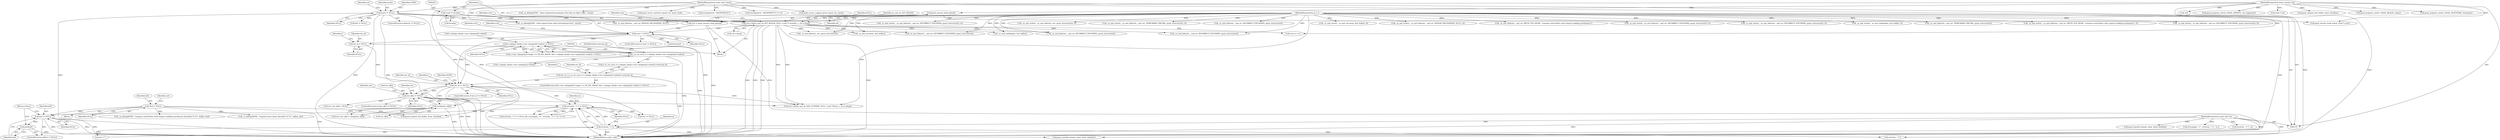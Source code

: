 digraph "0_jabberd2_8416ae54ecefa670534f27a31db71d048b9c7f16_0@pointer" {
"1000500" [label="(Call,buf != NULL)"];
"1000140" [label="(Call,*buf = NULL)"];
"1000442" [label="(Call,strstr(in, \"<\") != NULL)"];
"1000443" [label="(Call,strstr(in, \"<\"))"];
"1000124" [label="(MethodParameterIn,const char *in)"];
"1000356" [label="(Call,ext_id != NULL)"];
"1000292" [label="(Call,ext_id = NULL)"];
"1000237" [label="(Call,sctx != NULL)"];
"1000232" [label="(Call,sctx = gsasl_session_hook_get(sd))"];
"1000234" [label="(Call,gsasl_session_hook_get(sd))"];
"1000122" [label="(MethodParameterIn,Gsasl_session *sd)"];
"1000221" [label="(Call,(ctx->cb)(sx_sasl_cb_GET_REALM, NULL, (void **) &realm, s, ctx->cbarg))"];
"1000164" [label="(Call,mech != NULL)"];
"1000123" [label="(MethodParameterIn,const char *mech)"];
"1000224" [label="(Call,(void **) &realm)"];
"1000120" [label="(MethodParameterIn,sx_t s)"];
"1000336" [label="(Call,ext_id = ((_sx_ssl_conn_t) s->plugin_data[s->env->plugins[i]->index])->external_id)"];
"1000321" [label="(Call,s->plugin_data[s->env->plugins[i]->index] != NULL)"];
"1000339" [label="(Call,(_sx_ssl_conn_t) s->plugin_data[s->env->plugins[i]->index])"];
"1000370" [label="(Call,ext_id[i] != NULL)"];
"1000382" [label="(Call,strdup(ext_id[i]))"];
"1000503" [label="(Call,free(buf))"];
"1000786" [label="(Call,_sx_sasl_failure(s, out, gsasl_strerror(ret)))"];
"1000224" [label="(Call,(void **) &realm)"];
"1000124" [label="(MethodParameterIn,const char *in)"];
"1000241" [label="(Identifier,sctx)"];
"1000660" [label="(Call,_sx_sasl_failure(s, _sasl_err_INCORRECT_ENCODING, gsasl_strerror(ret)))"];
"1000388" [label="(Call,ctx->ext_id[i] = NULL)"];
"1000226" [label="(Call,&realm)"];
"1000491" [label="(Call,_sx_nad_write(s, _sx_sasl_failure(s, _sasl_err_INCORRECT_ENCODING, gsasl_strerror(ret)), 0))"];
"1000443" [label="(Call,strstr(in, \"<\"))"];
"1000420" [label="(Call,(ctx->cb)(sx_sasl_cb_GEN_AUTHZID, NULL, (void **)&out, s, ctx->cbarg))"];
"1000722" [label="(Call,_sx_sasl_failure(s, _sasl_err_INCORRECT_ENCODING, gsasl_strerror(ret)))"];
"1000166" [label="(Identifier,NULL)"];
"1000503" [label="(Call,free(buf))"];
"1000357" [label="(Identifier,ext_id)"];
"1000335" [label="(Identifier,NULL)"];
"1000250" [label="(Call,sctx->s = s)"];
"1000369" [label="(ControlStructure,if (ext_id[i] != NULL))"];
"1000442" [label="(Call,strstr(in, \"<\") != NULL)"];
"1000615" [label="(Call,_sx_sasl_success(s, buf, buflen))"];
"1000548" [label="(Call,!sd)"];
"1000233" [label="(Identifier,sctx)"];
"1000473" [label="(Call,gsasl_base64_from(in, inlen, &buf, &buflen))"];
"1000260" [label="(Call,gsasl_session_hook_set(sd, (void *) sctx))"];
"1000519" [label="(Identifier,ret)"];
"1000371" [label="(Call,ext_id[i])"];
"1000362" [label="(Identifier,i)"];
"1000180" [label="(Call,_sx_debug(ZONE, \"client requested mechanism (%s) that we didn't offer\", mech))"];
"1000297" [label="(Identifier,i)"];
"1000308" [label="(ControlStructure,if(s->env->plugins[i]->magic == SX_SSL_MAGIC && s->plugin_data[s->env->plugins[i]->index] != NULL))"];
"1000355" [label="(ControlStructure,if (ext_id != NULL))"];
"1000322" [label="(Call,s->plugin_data[s->env->plugins[i]->index])"];
"1000222" [label="(Identifier,sx_sasl_cb_GET_REALM)"];
"1000339" [label="(Call,(_sx_ssl_conn_t) s->plugin_data[s->env->plugins[i]->index])"];
"1000165" [label="(Identifier,mech)"];
"1000570" [label="(Call,_sx_debug(ZONE, \"response from client (decoded: %.*s)\", buflen, buf))"];
"1000520" [label="(Call,gsasl_base64_from(in, inlen, &buf, &buflen))"];
"1000194" [label="(Call,gsasl_server_start(ctx->gsasl_ctx, mech, &sd))"];
"1000336" [label="(Call,ext_id = ((_sx_ssl_conn_t) s->plugin_data[s->env->plugins[i]->index])->external_id)"];
"1000564" [label="(Call,buf != NULL)"];
"1000265" [label="(Call,gsasl_property_set(sd, GSASL_SERVICE, ctx->appname))"];
"1000784" [label="(Call,_sx_nad_write(s, _sx_sasl_failure(s, out, gsasl_strerror(ret)), 0))"];
"1000168" [label="(Call,_sx_debug(ZONE, \"auth request from client (mechanism=%s)\", mech))"];
"1000123" [label="(MethodParameterIn,const char *mech)"];
"1000212" [label="(Call,_sx_nad_write(s, _sx_sasl_failure(s, _sasl_err_TEMPORARY_FAILURE, gsasl_strerror(ret)), 0))"];
"1000140" [label="(Call,*buf = NULL)"];
"1000120" [label="(MethodParameterIn,sx_t s)"];
"1000505" [label="(Return,return;)"];
"1000415" [label="(Call,strcmp(mech, \"ANONYMOUS\"))"];
"1000341" [label="(Call,s->plugin_data[s->env->plugins[i]->index])"];
"1000410" [label="(Call,(void *) sd)"];
"1000500" [label="(Call,buf != NULL)"];
"1000229" [label="(Call,ctx->cbarg)"];
"1000792" [label="(MethodReturn,static void)"];
"1000577" [label="(Call,gsasl_step(sd, buf, buflen, &out, &outlen))"];
"1000376" [label="(Call,ctx->ext_id[i] = strdup(ext_id[i]))"];
"1000382" [label="(Call,strdup(ext_id[i]))"];
"1000235" [label="(Identifier,sd)"];
"1000446" [label="(Identifier,NULL)"];
"1000228" [label="(Identifier,s)"];
"1000232" [label="(Call,sctx = gsasl_session_hook_get(sd))"];
"1000448" [label="(Call,strncmp(in, \"=\", strstr(in, \"<\") - in ))"];
"1000444" [label="(Identifier,in)"];
"1000586" [label="(Call,buf != NULL)"];
"1000451" [label="(Call,strstr(in, \"<\") - in)"];
"1000540" [label="(Call,_sx_sasl_failure(s, _sasl_err_INCORRECT_ENCODING, gsasl_strerror(ret)))"];
"1000705" [label="(Call,_sx_sasl_challenge(s, buf, buflen))"];
"1000169" [label="(Identifier,ZONE)"];
"1000379" [label="(Identifier,ctx)"];
"1000493" [label="(Call,_sx_sasl_failure(s, _sasl_err_INCORRECT_ENCODING, gsasl_strerror(ret)))"];
"1000452" [label="(Call,strstr(in, \"<\"))"];
"1000613" [label="(Call,_sx_nad_write(s, _sx_sasl_success(s, buf, buflen), 0))"];
"1000499" [label="(ControlStructure,if(buf != NULL))"];
"1000141" [label="(Identifier,buf)"];
"1000186" [label="(Call,_sx_sasl_failure(s, _sasl_err_INVALID_MECHANISM, NULL))"];
"1000184" [label="(Call,_sx_nad_write(s, _sx_sasl_failure(s, _sasl_err_INVALID_MECHANISM, NULL), 0))"];
"1000309" [label="(Call,s->env->plugins[i]->magic == SX_SSL_MAGIC && s->plugin_data[s->env->plugins[i]->index] != NULL)"];
"1000558" [label="(Call,_sx_sasl_failure(s, _sasl_err_MECH_TOO_WEAK, \"response send before auth request enabling mechanism\"))"];
"1000383" [label="(Call,ext_id[i])"];
"1000337" [label="(Identifier,ext_id)"];
"1000142" [label="(Identifier,NULL)"];
"1000292" [label="(Call,ext_id = NULL)"];
"1000441" [label="(Call,strstr(in, \"<\") != NULL && strncmp(in, \"=\", strstr(in, \"<\") - in ) == 0)"];
"1000240" [label="(Call,free(sctx))"];
"1000234" [label="(Call,gsasl_session_hook_get(sd))"];
"1000126" [label="(Block,)"];
"1000374" [label="(Identifier,NULL)"];
"1000658" [label="(Call,_sx_nad_write(s, _sx_sasl_failure(s, _sasl_err_INCORRECT_ENCODING, gsasl_strerror(ret)), 0))"];
"1000502" [label="(Identifier,NULL)"];
"1000271" [label="(Call,gsasl_property_set(sd, GSASL_REALM, realm))"];
"1000163" [label="(ControlStructure,if(mech != NULL))"];
"1000238" [label="(Identifier,sctx)"];
"1000538" [label="(Call,_sx_nad_write(s, _sx_sasl_failure(s, _sasl_err_INCORRECT_ENCODING, gsasl_strerror(ret)), 0))"];
"1000293" [label="(Identifier,ext_id)"];
"1000223" [label="(Identifier,NULL)"];
"1000445" [label="(Literal,\"<\")"];
"1000122" [label="(MethodParameterIn,Gsasl_session *sd)"];
"1000449" [label="(Identifier,in)"];
"1000391" [label="(Identifier,ctx)"];
"1000414" [label="(Call,strcmp(mech, \"ANONYMOUS\") == 0)"];
"1000294" [label="(Identifier,NULL)"];
"1000288" [label="(Call,gsasl_property_set(sd, GSASL_HOSTNAME, hostname))"];
"1000338" [label="(Call,((_sx_ssl_conn_t) s->plugin_data[s->env->plugins[i]->index])->external_id)"];
"1000239" [label="(Identifier,NULL)"];
"1000321" [label="(Call,s->plugin_data[s->env->plugins[i]->index] != NULL)"];
"1000703" [label="(Call,_sx_nad_write(s, _sx_sasl_challenge(s, buf, buflen), 0))"];
"1000354" [label="(FieldIdentifier,external_id)"];
"1000164" [label="(Call,mech != NULL)"];
"1000174" [label="(Call,gsasl_server_support_p(ctx->gsasl_ctx, mech))"];
"1000508" [label="(Call,gsasl_step(sd, buf, buflen, &out, &outlen))"];
"1000145" [label="(Identifier,out)"];
"1000214" [label="(Call,_sx_sasl_failure(s, _sasl_err_TEMPORARY_FAILURE, gsasl_strerror(ret)))"];
"1000397" [label="(Identifier,ZONE)"];
"1000236" [label="(ControlStructure,if (sctx != NULL))"];
"1000501" [label="(Identifier,buf)"];
"1000370" [label="(Call,ext_id[i] != NULL)"];
"1000356" [label="(Call,ext_id != NULL)"];
"1000358" [label="(Identifier,NULL)"];
"1000221" [label="(Call,(ctx->cb)(sx_sasl_cb_GET_REALM, NULL, (void **) &realm, s, ctx->cbarg))"];
"1000237" [label="(Call,sctx != NULL)"];
"1000551" [label="(Call,_sx_debug(ZONE, \"response send before auth request enabling mechanism (decoded: %.*s)\", buflen, buf))"];
"1000556" [label="(Call,_sx_nad_write(s, _sx_sasl_failure(s, _sasl_err_MECH_TOO_WEAK, \"response send before auth request enabling mechanism\"), 0))"];
"1000243" [label="(Identifier,sctx)"];
"1000504" [label="(Identifier,buf)"];
"1000720" [label="(Call,_sx_nad_write(s, _sx_sasl_failure(s, _sasl_err_INCORRECT_ENCODING, gsasl_strerror(ret)), 0))"];
"1000307" [label="(Identifier,i)"];
"1000167" [label="(Block,)"];
"1000500" -> "1000499"  [label="AST: "];
"1000500" -> "1000502"  [label="CFG: "];
"1000501" -> "1000500"  [label="AST: "];
"1000502" -> "1000500"  [label="AST: "];
"1000504" -> "1000500"  [label="CFG: "];
"1000505" -> "1000500"  [label="CFG: "];
"1000500" -> "1000792"  [label="DDG: "];
"1000500" -> "1000792"  [label="DDG: "];
"1000500" -> "1000792"  [label="DDG: "];
"1000140" -> "1000500"  [label="DDG: "];
"1000442" -> "1000500"  [label="DDG: "];
"1000500" -> "1000503"  [label="DDG: "];
"1000140" -> "1000126"  [label="AST: "];
"1000140" -> "1000142"  [label="CFG: "];
"1000141" -> "1000140"  [label="AST: "];
"1000142" -> "1000140"  [label="AST: "];
"1000145" -> "1000140"  [label="CFG: "];
"1000140" -> "1000792"  [label="DDG: "];
"1000140" -> "1000508"  [label="DDG: "];
"1000140" -> "1000551"  [label="DDG: "];
"1000140" -> "1000570"  [label="DDG: "];
"1000442" -> "1000441"  [label="AST: "];
"1000442" -> "1000446"  [label="CFG: "];
"1000443" -> "1000442"  [label="AST: "];
"1000446" -> "1000442"  [label="AST: "];
"1000449" -> "1000442"  [label="CFG: "];
"1000441" -> "1000442"  [label="CFG: "];
"1000442" -> "1000792"  [label="DDG: "];
"1000442" -> "1000441"  [label="DDG: "];
"1000442" -> "1000441"  [label="DDG: "];
"1000443" -> "1000442"  [label="DDG: "];
"1000443" -> "1000442"  [label="DDG: "];
"1000356" -> "1000442"  [label="DDG: "];
"1000370" -> "1000442"  [label="DDG: "];
"1000442" -> "1000586"  [label="DDG: "];
"1000443" -> "1000445"  [label="CFG: "];
"1000444" -> "1000443"  [label="AST: "];
"1000445" -> "1000443"  [label="AST: "];
"1000446" -> "1000443"  [label="CFG: "];
"1000443" -> "1000792"  [label="DDG: "];
"1000124" -> "1000443"  [label="DDG: "];
"1000443" -> "1000452"  [label="DDG: "];
"1000443" -> "1000473"  [label="DDG: "];
"1000124" -> "1000119"  [label="AST: "];
"1000124" -> "1000792"  [label="DDG: "];
"1000124" -> "1000448"  [label="DDG: "];
"1000124" -> "1000452"  [label="DDG: "];
"1000124" -> "1000451"  [label="DDG: "];
"1000124" -> "1000473"  [label="DDG: "];
"1000124" -> "1000520"  [label="DDG: "];
"1000356" -> "1000355"  [label="AST: "];
"1000356" -> "1000358"  [label="CFG: "];
"1000357" -> "1000356"  [label="AST: "];
"1000358" -> "1000356"  [label="AST: "];
"1000362" -> "1000356"  [label="CFG: "];
"1000397" -> "1000356"  [label="CFG: "];
"1000356" -> "1000792"  [label="DDG: "];
"1000356" -> "1000792"  [label="DDG: "];
"1000292" -> "1000356"  [label="DDG: "];
"1000336" -> "1000356"  [label="DDG: "];
"1000321" -> "1000356"  [label="DDG: "];
"1000237" -> "1000356"  [label="DDG: "];
"1000356" -> "1000370"  [label="DDG: "];
"1000356" -> "1000370"  [label="DDG: "];
"1000356" -> "1000382"  [label="DDG: "];
"1000356" -> "1000420"  [label="DDG: "];
"1000292" -> "1000167"  [label="AST: "];
"1000292" -> "1000294"  [label="CFG: "];
"1000293" -> "1000292"  [label="AST: "];
"1000294" -> "1000292"  [label="AST: "];
"1000297" -> "1000292"  [label="CFG: "];
"1000237" -> "1000292"  [label="DDG: "];
"1000237" -> "1000236"  [label="AST: "];
"1000237" -> "1000239"  [label="CFG: "];
"1000238" -> "1000237"  [label="AST: "];
"1000239" -> "1000237"  [label="AST: "];
"1000241" -> "1000237"  [label="CFG: "];
"1000243" -> "1000237"  [label="CFG: "];
"1000237" -> "1000792"  [label="DDG: "];
"1000232" -> "1000237"  [label="DDG: "];
"1000221" -> "1000237"  [label="DDG: "];
"1000237" -> "1000240"  [label="DDG: "];
"1000237" -> "1000321"  [label="DDG: "];
"1000232" -> "1000167"  [label="AST: "];
"1000232" -> "1000234"  [label="CFG: "];
"1000233" -> "1000232"  [label="AST: "];
"1000234" -> "1000232"  [label="AST: "];
"1000238" -> "1000232"  [label="CFG: "];
"1000232" -> "1000792"  [label="DDG: "];
"1000234" -> "1000232"  [label="DDG: "];
"1000234" -> "1000235"  [label="CFG: "];
"1000235" -> "1000234"  [label="AST: "];
"1000122" -> "1000234"  [label="DDG: "];
"1000234" -> "1000260"  [label="DDG: "];
"1000122" -> "1000119"  [label="AST: "];
"1000122" -> "1000792"  [label="DDG: "];
"1000122" -> "1000260"  [label="DDG: "];
"1000122" -> "1000265"  [label="DDG: "];
"1000122" -> "1000271"  [label="DDG: "];
"1000122" -> "1000288"  [label="DDG: "];
"1000122" -> "1000410"  [label="DDG: "];
"1000122" -> "1000508"  [label="DDG: "];
"1000122" -> "1000548"  [label="DDG: "];
"1000122" -> "1000577"  [label="DDG: "];
"1000221" -> "1000167"  [label="AST: "];
"1000221" -> "1000229"  [label="CFG: "];
"1000222" -> "1000221"  [label="AST: "];
"1000223" -> "1000221"  [label="AST: "];
"1000224" -> "1000221"  [label="AST: "];
"1000228" -> "1000221"  [label="AST: "];
"1000229" -> "1000221"  [label="AST: "];
"1000233" -> "1000221"  [label="CFG: "];
"1000221" -> "1000792"  [label="DDG: "];
"1000221" -> "1000792"  [label="DDG: "];
"1000221" -> "1000792"  [label="DDG: "];
"1000221" -> "1000792"  [label="DDG: "];
"1000164" -> "1000221"  [label="DDG: "];
"1000224" -> "1000221"  [label="DDG: "];
"1000120" -> "1000221"  [label="DDG: "];
"1000221" -> "1000250"  [label="DDG: "];
"1000221" -> "1000420"  [label="DDG: "];
"1000221" -> "1000420"  [label="DDG: "];
"1000221" -> "1000493"  [label="DDG: "];
"1000221" -> "1000615"  [label="DDG: "];
"1000221" -> "1000660"  [label="DDG: "];
"1000221" -> "1000705"  [label="DDG: "];
"1000221" -> "1000722"  [label="DDG: "];
"1000221" -> "1000786"  [label="DDG: "];
"1000164" -> "1000163"  [label="AST: "];
"1000164" -> "1000166"  [label="CFG: "];
"1000165" -> "1000164"  [label="AST: "];
"1000166" -> "1000164"  [label="AST: "];
"1000169" -> "1000164"  [label="CFG: "];
"1000519" -> "1000164"  [label="CFG: "];
"1000164" -> "1000792"  [label="DDG: "];
"1000164" -> "1000792"  [label="DDG: "];
"1000164" -> "1000792"  [label="DDG: "];
"1000123" -> "1000164"  [label="DDG: "];
"1000164" -> "1000168"  [label="DDG: "];
"1000164" -> "1000186"  [label="DDG: "];
"1000164" -> "1000564"  [label="DDG: "];
"1000164" -> "1000586"  [label="DDG: "];
"1000123" -> "1000119"  [label="AST: "];
"1000123" -> "1000792"  [label="DDG: "];
"1000123" -> "1000168"  [label="DDG: "];
"1000123" -> "1000174"  [label="DDG: "];
"1000123" -> "1000180"  [label="DDG: "];
"1000123" -> "1000194"  [label="DDG: "];
"1000123" -> "1000414"  [label="DDG: "];
"1000123" -> "1000415"  [label="DDG: "];
"1000224" -> "1000226"  [label="CFG: "];
"1000225" -> "1000224"  [label="AST: "];
"1000226" -> "1000224"  [label="AST: "];
"1000228" -> "1000224"  [label="CFG: "];
"1000224" -> "1000792"  [label="DDG: "];
"1000120" -> "1000119"  [label="AST: "];
"1000120" -> "1000792"  [label="DDG: "];
"1000120" -> "1000184"  [label="DDG: "];
"1000120" -> "1000186"  [label="DDG: "];
"1000120" -> "1000212"  [label="DDG: "];
"1000120" -> "1000214"  [label="DDG: "];
"1000120" -> "1000250"  [label="DDG: "];
"1000120" -> "1000420"  [label="DDG: "];
"1000120" -> "1000491"  [label="DDG: "];
"1000120" -> "1000493"  [label="DDG: "];
"1000120" -> "1000538"  [label="DDG: "];
"1000120" -> "1000540"  [label="DDG: "];
"1000120" -> "1000556"  [label="DDG: "];
"1000120" -> "1000558"  [label="DDG: "];
"1000120" -> "1000613"  [label="DDG: "];
"1000120" -> "1000615"  [label="DDG: "];
"1000120" -> "1000658"  [label="DDG: "];
"1000120" -> "1000660"  [label="DDG: "];
"1000120" -> "1000703"  [label="DDG: "];
"1000120" -> "1000705"  [label="DDG: "];
"1000120" -> "1000720"  [label="DDG: "];
"1000120" -> "1000722"  [label="DDG: "];
"1000120" -> "1000784"  [label="DDG: "];
"1000120" -> "1000786"  [label="DDG: "];
"1000336" -> "1000308"  [label="AST: "];
"1000336" -> "1000338"  [label="CFG: "];
"1000337" -> "1000336"  [label="AST: "];
"1000338" -> "1000336"  [label="AST: "];
"1000307" -> "1000336"  [label="CFG: "];
"1000336" -> "1000792"  [label="DDG: "];
"1000321" -> "1000309"  [label="AST: "];
"1000321" -> "1000335"  [label="CFG: "];
"1000322" -> "1000321"  [label="AST: "];
"1000335" -> "1000321"  [label="AST: "];
"1000309" -> "1000321"  [label="CFG: "];
"1000321" -> "1000792"  [label="DDG: "];
"1000321" -> "1000309"  [label="DDG: "];
"1000321" -> "1000309"  [label="DDG: "];
"1000339" -> "1000321"  [label="DDG: "];
"1000321" -> "1000339"  [label="DDG: "];
"1000339" -> "1000338"  [label="AST: "];
"1000339" -> "1000341"  [label="CFG: "];
"1000340" -> "1000339"  [label="AST: "];
"1000341" -> "1000339"  [label="AST: "];
"1000354" -> "1000339"  [label="CFG: "];
"1000339" -> "1000792"  [label="DDG: "];
"1000370" -> "1000369"  [label="AST: "];
"1000370" -> "1000374"  [label="CFG: "];
"1000371" -> "1000370"  [label="AST: "];
"1000374" -> "1000370"  [label="AST: "];
"1000379" -> "1000370"  [label="CFG: "];
"1000391" -> "1000370"  [label="CFG: "];
"1000370" -> "1000792"  [label="DDG: "];
"1000370" -> "1000792"  [label="DDG: "];
"1000382" -> "1000370"  [label="DDG: "];
"1000370" -> "1000382"  [label="DDG: "];
"1000370" -> "1000388"  [label="DDG: "];
"1000370" -> "1000420"  [label="DDG: "];
"1000382" -> "1000376"  [label="AST: "];
"1000382" -> "1000383"  [label="CFG: "];
"1000383" -> "1000382"  [label="AST: "];
"1000376" -> "1000382"  [label="CFG: "];
"1000382" -> "1000792"  [label="DDG: "];
"1000382" -> "1000376"  [label="DDG: "];
"1000503" -> "1000499"  [label="AST: "];
"1000503" -> "1000504"  [label="CFG: "];
"1000504" -> "1000503"  [label="AST: "];
"1000505" -> "1000503"  [label="CFG: "];
"1000503" -> "1000792"  [label="DDG: "];
}
